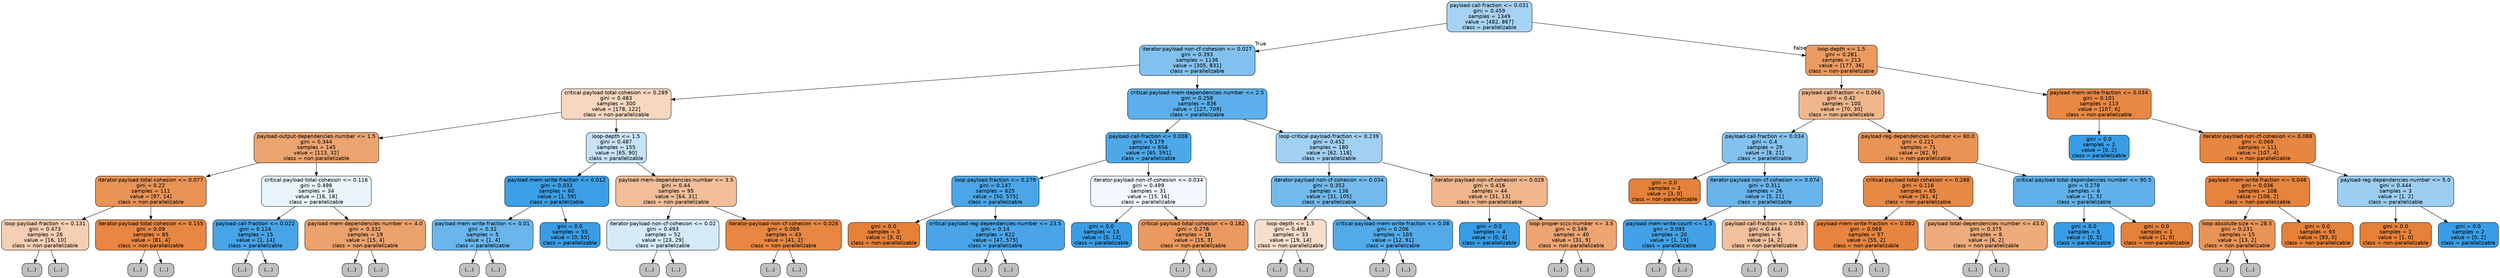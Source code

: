 digraph Tree {
node [shape=box, style="filled, rounded", color="black", fontname=helvetica] ;
edge [fontname=helvetica] ;
0 [label="payload-call-fraction <= 0.031\ngini = 0.459\nsamples = 1349\nvalue = [482, 867]\nclass = parallelizable", fillcolor="#399de571"] ;
1 [label="iterator-payload-non-cf-cohesion <= 0.027\ngini = 0.393\nsamples = 1136\nvalue = [305, 831]\nclass = parallelizable", fillcolor="#399de5a1"] ;
0 -> 1 [labeldistance=2.5, labelangle=45, headlabel="True"] ;
2 [label="critical-payload-total-cohesion <= 0.289\ngini = 0.483\nsamples = 300\nvalue = [178, 122]\nclass = non-parallelizable", fillcolor="#e5813950"] ;
1 -> 2 ;
3 [label="payload-output-dependencies-number <= 1.5\ngini = 0.344\nsamples = 145\nvalue = [113, 32]\nclass = non-parallelizable", fillcolor="#e58139b7"] ;
2 -> 3 ;
4 [label="iterator-payload-total-cohesion <= 0.077\ngini = 0.22\nsamples = 111\nvalue = [97, 14]\nclass = non-parallelizable", fillcolor="#e58139da"] ;
3 -> 4 ;
5 [label="loop-payload-fraction <= 0.131\ngini = 0.473\nsamples = 26\nvalue = [16, 10]\nclass = non-parallelizable", fillcolor="#e5813960"] ;
4 -> 5 ;
6 [label="(...)", fillcolor="#C0C0C0"] ;
5 -> 6 ;
13 [label="(...)", fillcolor="#C0C0C0"] ;
5 -> 13 ;
18 [label="iterator-payload-total-cohesion <= 0.155\ngini = 0.09\nsamples = 85\nvalue = [81, 4]\nclass = non-parallelizable", fillcolor="#e58139f2"] ;
4 -> 18 ;
19 [label="(...)", fillcolor="#C0C0C0"] ;
18 -> 19 ;
24 [label="(...)", fillcolor="#C0C0C0"] ;
18 -> 24 ;
29 [label="critical-payload-total-cohesion <= 0.116\ngini = 0.498\nsamples = 34\nvalue = [16, 18]\nclass = parallelizable", fillcolor="#399de51c"] ;
3 -> 29 ;
30 [label="payload-call-fraction <= 0.022\ngini = 0.124\nsamples = 15\nvalue = [1, 14]\nclass = parallelizable", fillcolor="#399de5ed"] ;
29 -> 30 ;
31 [label="(...)", fillcolor="#C0C0C0"] ;
30 -> 31 ;
32 [label="(...)", fillcolor="#C0C0C0"] ;
30 -> 32 ;
33 [label="payload-mem-dependencies-number <= 4.0\ngini = 0.332\nsamples = 19\nvalue = [15, 4]\nclass = non-parallelizable", fillcolor="#e58139bb"] ;
29 -> 33 ;
34 [label="(...)", fillcolor="#C0C0C0"] ;
33 -> 34 ;
35 [label="(...)", fillcolor="#C0C0C0"] ;
33 -> 35 ;
40 [label="loop-depth <= 1.5\ngini = 0.487\nsamples = 155\nvalue = [65, 90]\nclass = parallelizable", fillcolor="#399de547"] ;
2 -> 40 ;
41 [label="payload-mem-write-fraction <= 0.012\ngini = 0.033\nsamples = 60\nvalue = [1, 59]\nclass = parallelizable", fillcolor="#399de5fb"] ;
40 -> 41 ;
42 [label="payload-mem-write-fraction <= 0.01\ngini = 0.32\nsamples = 5\nvalue = [1, 4]\nclass = parallelizable", fillcolor="#399de5bf"] ;
41 -> 42 ;
43 [label="(...)", fillcolor="#C0C0C0"] ;
42 -> 43 ;
44 [label="(...)", fillcolor="#C0C0C0"] ;
42 -> 44 ;
45 [label="gini = 0.0\nsamples = 55\nvalue = [0, 55]\nclass = parallelizable", fillcolor="#399de5ff"] ;
41 -> 45 ;
46 [label="payload-mem-dependencies-number <= 3.5\ngini = 0.44\nsamples = 95\nvalue = [64, 31]\nclass = non-parallelizable", fillcolor="#e5813983"] ;
40 -> 46 ;
47 [label="iterator-payload-non-cf-cohesion <= 0.02\ngini = 0.493\nsamples = 52\nvalue = [23, 29]\nclass = parallelizable", fillcolor="#399de535"] ;
46 -> 47 ;
48 [label="(...)", fillcolor="#C0C0C0"] ;
47 -> 48 ;
57 [label="(...)", fillcolor="#C0C0C0"] ;
47 -> 57 ;
68 [label="iterator-payload-non-cf-cohesion <= 0.026\ngini = 0.089\nsamples = 43\nvalue = [41, 2]\nclass = non-parallelizable", fillcolor="#e58139f3"] ;
46 -> 68 ;
69 [label="(...)", fillcolor="#C0C0C0"] ;
68 -> 69 ;
74 [label="(...)", fillcolor="#C0C0C0"] ;
68 -> 74 ;
75 [label="critical-payload-mem-dependencies-number <= 2.5\ngini = 0.258\nsamples = 836\nvalue = [127, 709]\nclass = parallelizable", fillcolor="#399de5d1"] ;
1 -> 75 ;
76 [label="payload-call-fraction <= 0.008\ngini = 0.179\nsamples = 656\nvalue = [65, 591]\nclass = parallelizable", fillcolor="#399de5e3"] ;
75 -> 76 ;
77 [label="loop-payload-fraction <= 0.279\ngini = 0.147\nsamples = 625\nvalue = [50, 575]\nclass = parallelizable", fillcolor="#399de5e9"] ;
76 -> 77 ;
78 [label="gini = 0.0\nsamples = 3\nvalue = [3, 0]\nclass = non-parallelizable", fillcolor="#e58139ff"] ;
77 -> 78 ;
79 [label="critical-payload-reg-dependencies-number <= 23.5\ngini = 0.14\nsamples = 622\nvalue = [47, 575]\nclass = parallelizable", fillcolor="#399de5ea"] ;
77 -> 79 ;
80 [label="(...)", fillcolor="#C0C0C0"] ;
79 -> 80 ;
181 [label="(...)", fillcolor="#C0C0C0"] ;
79 -> 181 ;
182 [label="iterator-payload-non-cf-cohesion <= 0.034\ngini = 0.499\nsamples = 31\nvalue = [15, 16]\nclass = parallelizable", fillcolor="#399de510"] ;
76 -> 182 ;
183 [label="gini = 0.0\nsamples = 13\nvalue = [0, 13]\nclass = parallelizable", fillcolor="#399de5ff"] ;
182 -> 183 ;
184 [label="critical-payload-total-cohesion <= 0.182\ngini = 0.278\nsamples = 18\nvalue = [15, 3]\nclass = non-parallelizable", fillcolor="#e58139cc"] ;
182 -> 184 ;
185 [label="(...)", fillcolor="#C0C0C0"] ;
184 -> 185 ;
186 [label="(...)", fillcolor="#C0C0C0"] ;
184 -> 186 ;
189 [label="loop-critical-payload-fraction <= 0.239\ngini = 0.452\nsamples = 180\nvalue = [62, 118]\nclass = parallelizable", fillcolor="#399de579"] ;
75 -> 189 ;
190 [label="iterator-payload-non-cf-cohesion <= 0.034\ngini = 0.352\nsamples = 136\nvalue = [31, 105]\nclass = parallelizable", fillcolor="#399de5b4"] ;
189 -> 190 ;
191 [label="loop-depth <= 1.5\ngini = 0.489\nsamples = 33\nvalue = [19, 14]\nclass = non-parallelizable", fillcolor="#e5813943"] ;
190 -> 191 ;
192 [label="(...)", fillcolor="#C0C0C0"] ;
191 -> 192 ;
195 [label="(...)", fillcolor="#C0C0C0"] ;
191 -> 195 ;
202 [label="critical-payload-mem-write-fraction <= 0.08\ngini = 0.206\nsamples = 103\nvalue = [12, 91]\nclass = parallelizable", fillcolor="#399de5dd"] ;
190 -> 202 ;
203 [label="(...)", fillcolor="#C0C0C0"] ;
202 -> 203 ;
208 [label="(...)", fillcolor="#C0C0C0"] ;
202 -> 208 ;
219 [label="iterator-payload-non-cf-cohesion <= 0.028\ngini = 0.416\nsamples = 44\nvalue = [31, 13]\nclass = non-parallelizable", fillcolor="#e5813994"] ;
189 -> 219 ;
220 [label="gini = 0.0\nsamples = 4\nvalue = [0, 4]\nclass = parallelizable", fillcolor="#399de5ff"] ;
219 -> 220 ;
221 [label="loop-proper-sccs-number <= 3.5\ngini = 0.349\nsamples = 40\nvalue = [31, 9]\nclass = non-parallelizable", fillcolor="#e58139b5"] ;
219 -> 221 ;
222 [label="(...)", fillcolor="#C0C0C0"] ;
221 -> 222 ;
235 [label="(...)", fillcolor="#C0C0C0"] ;
221 -> 235 ;
238 [label="loop-depth <= 1.5\ngini = 0.281\nsamples = 213\nvalue = [177, 36]\nclass = non-parallelizable", fillcolor="#e58139cb"] ;
0 -> 238 [labeldistance=2.5, labelangle=-45, headlabel="False"] ;
239 [label="payload-call-fraction <= 0.066\ngini = 0.42\nsamples = 100\nvalue = [70, 30]\nclass = non-parallelizable", fillcolor="#e5813992"] ;
238 -> 239 ;
240 [label="payload-call-fraction <= 0.034\ngini = 0.4\nsamples = 29\nvalue = [8, 21]\nclass = parallelizable", fillcolor="#399de59e"] ;
239 -> 240 ;
241 [label="gini = 0.0\nsamples = 3\nvalue = [3, 0]\nclass = non-parallelizable", fillcolor="#e58139ff"] ;
240 -> 241 ;
242 [label="iterator-payload-non-cf-cohesion <= 0.074\ngini = 0.311\nsamples = 26\nvalue = [5, 21]\nclass = parallelizable", fillcolor="#399de5c2"] ;
240 -> 242 ;
243 [label="payload-mem-write-count <= 1.5\ngini = 0.095\nsamples = 20\nvalue = [1, 19]\nclass = parallelizable", fillcolor="#399de5f2"] ;
242 -> 243 ;
244 [label="(...)", fillcolor="#C0C0C0"] ;
243 -> 244 ;
247 [label="(...)", fillcolor="#C0C0C0"] ;
243 -> 247 ;
248 [label="payload-call-fraction <= 0.058\ngini = 0.444\nsamples = 6\nvalue = [4, 2]\nclass = non-parallelizable", fillcolor="#e581397f"] ;
242 -> 248 ;
249 [label="(...)", fillcolor="#C0C0C0"] ;
248 -> 249 ;
250 [label="(...)", fillcolor="#C0C0C0"] ;
248 -> 250 ;
251 [label="payload-reg-dependencies-number <= 60.0\ngini = 0.221\nsamples = 71\nvalue = [62, 9]\nclass = non-parallelizable", fillcolor="#e58139da"] ;
239 -> 251 ;
252 [label="critical-payload-total-cohesion <= 0.288\ngini = 0.116\nsamples = 65\nvalue = [61, 4]\nclass = non-parallelizable", fillcolor="#e58139ee"] ;
251 -> 252 ;
253 [label="payload-mem-write-fraction <= 0.082\ngini = 0.068\nsamples = 57\nvalue = [55, 2]\nclass = non-parallelizable", fillcolor="#e58139f6"] ;
252 -> 253 ;
254 [label="(...)", fillcolor="#C0C0C0"] ;
253 -> 254 ;
257 [label="(...)", fillcolor="#C0C0C0"] ;
253 -> 257 ;
262 [label="payload-total-dependencies-number <= 43.0\ngini = 0.375\nsamples = 8\nvalue = [6, 2]\nclass = non-parallelizable", fillcolor="#e58139aa"] ;
252 -> 262 ;
263 [label="(...)", fillcolor="#C0C0C0"] ;
262 -> 263 ;
264 [label="(...)", fillcolor="#C0C0C0"] ;
262 -> 264 ;
265 [label="critical-payload-total-dependencies-number <= 90.5\ngini = 0.278\nsamples = 6\nvalue = [1, 5]\nclass = parallelizable", fillcolor="#399de5cc"] ;
251 -> 265 ;
266 [label="gini = 0.0\nsamples = 5\nvalue = [0, 5]\nclass = parallelizable", fillcolor="#399de5ff"] ;
265 -> 266 ;
267 [label="gini = 0.0\nsamples = 1\nvalue = [1, 0]\nclass = non-parallelizable", fillcolor="#e58139ff"] ;
265 -> 267 ;
268 [label="payload-mem-write-fraction <= 0.034\ngini = 0.101\nsamples = 113\nvalue = [107, 6]\nclass = non-parallelizable", fillcolor="#e58139f1"] ;
238 -> 268 ;
269 [label="gini = 0.0\nsamples = 2\nvalue = [0, 2]\nclass = parallelizable", fillcolor="#399de5ff"] ;
268 -> 269 ;
270 [label="iterator-payload-non-cf-cohesion <= 0.088\ngini = 0.069\nsamples = 111\nvalue = [107, 4]\nclass = non-parallelizable", fillcolor="#e58139f5"] ;
268 -> 270 ;
271 [label="payload-mem-write-fraction <= 0.048\ngini = 0.036\nsamples = 108\nvalue = [106, 2]\nclass = non-parallelizable", fillcolor="#e58139fa"] ;
270 -> 271 ;
272 [label="loop-absolute-size <= 28.5\ngini = 0.231\nsamples = 15\nvalue = [13, 2]\nclass = non-parallelizable", fillcolor="#e58139d8"] ;
271 -> 272 ;
273 [label="(...)", fillcolor="#C0C0C0"] ;
272 -> 273 ;
274 [label="(...)", fillcolor="#C0C0C0"] ;
272 -> 274 ;
275 [label="gini = 0.0\nsamples = 93\nvalue = [93, 0]\nclass = non-parallelizable", fillcolor="#e58139ff"] ;
271 -> 275 ;
276 [label="payload-reg-dependencies-number <= 5.0\ngini = 0.444\nsamples = 3\nvalue = [1, 2]\nclass = parallelizable", fillcolor="#399de57f"] ;
270 -> 276 ;
277 [label="gini = 0.0\nsamples = 1\nvalue = [1, 0]\nclass = non-parallelizable", fillcolor="#e58139ff"] ;
276 -> 277 ;
278 [label="gini = 0.0\nsamples = 2\nvalue = [0, 2]\nclass = parallelizable", fillcolor="#399de5ff"] ;
276 -> 278 ;
}